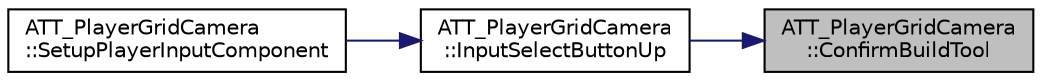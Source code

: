 digraph "ATT_PlayerGridCamera::ConfirmBuildTool"
{
 // LATEX_PDF_SIZE
  edge [fontname="Helvetica",fontsize="10",labelfontname="Helvetica",labelfontsize="10"];
  node [fontname="Helvetica",fontsize="10",shape=record];
  rankdir="RL";
  Node20 [label="ATT_PlayerGridCamera\l::ConfirmBuildTool",height=0.2,width=0.4,color="black", fillcolor="grey75", style="filled", fontcolor="black",tooltip=" "];
  Node20 -> Node21 [dir="back",color="midnightblue",fontsize="10",style="solid",fontname="Helvetica"];
  Node21 [label="ATT_PlayerGridCamera\l::InputSelectButtonUp",height=0.2,width=0.4,color="black", fillcolor="white", style="filled",URL="$class_a_t_t___player_grid_camera.html#aeeb6cfbdab8803f40747796076729a07",tooltip=" "];
  Node21 -> Node22 [dir="back",color="midnightblue",fontsize="10",style="solid",fontname="Helvetica"];
  Node22 [label="ATT_PlayerGridCamera\l::SetupPlayerInputComponent",height=0.2,width=0.4,color="black", fillcolor="white", style="filled",URL="$class_a_t_t___player_grid_camera.html#a2ca56f44eba6e5ce19650dbc40f1af18",tooltip=" "];
}
